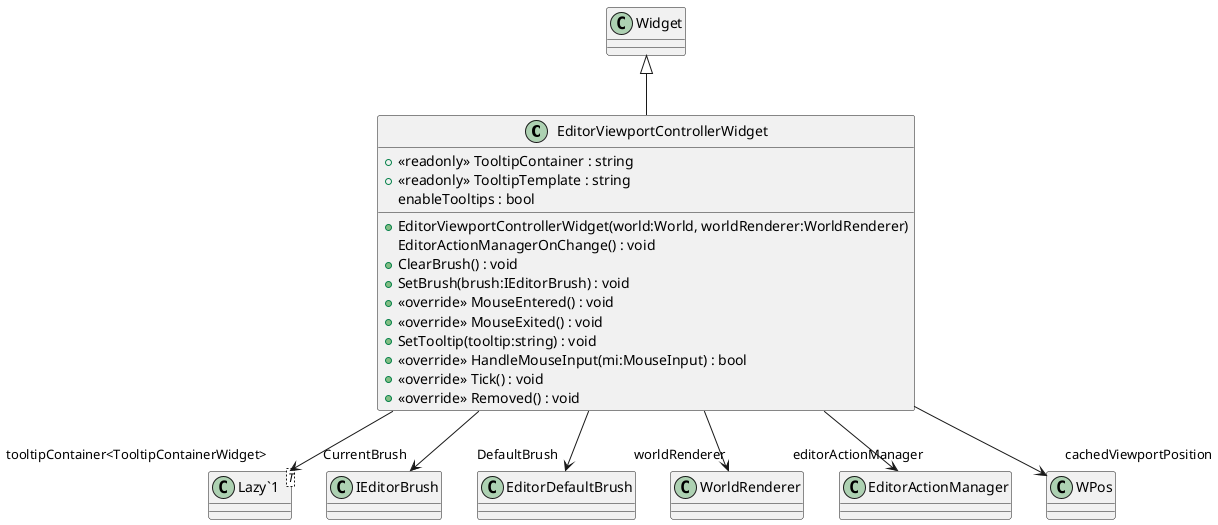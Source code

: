 @startuml
class EditorViewportControllerWidget {
    + <<readonly>> TooltipContainer : string
    + <<readonly>> TooltipTemplate : string
    enableTooltips : bool
    + EditorViewportControllerWidget(world:World, worldRenderer:WorldRenderer)
    EditorActionManagerOnChange() : void
    + ClearBrush() : void
    + SetBrush(brush:IEditorBrush) : void
    + <<override>> MouseEntered() : void
    + <<override>> MouseExited() : void
    + SetTooltip(tooltip:string) : void
    + <<override>> HandleMouseInput(mi:MouseInput) : bool
    + <<override>> Tick() : void
    + <<override>> Removed() : void
}
class "Lazy`1"<T> {
}
Widget <|-- EditorViewportControllerWidget
EditorViewportControllerWidget --> "CurrentBrush" IEditorBrush
EditorViewportControllerWidget --> "DefaultBrush" EditorDefaultBrush
EditorViewportControllerWidget --> "tooltipContainer<TooltipContainerWidget>" "Lazy`1"
EditorViewportControllerWidget --> "worldRenderer" WorldRenderer
EditorViewportControllerWidget --> "editorActionManager" EditorActionManager
EditorViewportControllerWidget --> "cachedViewportPosition" WPos
@enduml
